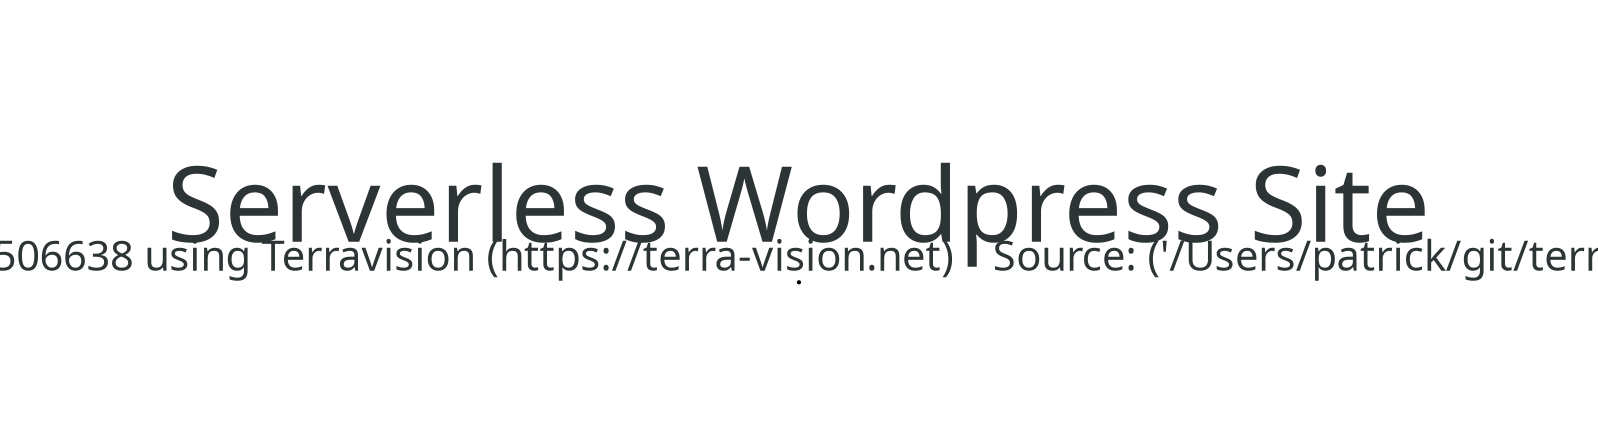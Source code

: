 digraph "Serverless Wordpress Site" {
	graph [bb="0,0,605,64",
		center=true,
		concentrate=true,
		fontcolor="#2D3436",
		fontname="Sans-Serif",
		fontsize=50,
		label="Serverless Wordpress Site",
		labelloc=t,
		lheight=0.76,
		lp="302.5,32.5",
		lwidth=8.18,
		nodesep=2,
		overlap=false,
		pad=1,
		rankdir=TB,
		ranksep=8,
		splines=line
	];
	node [center=true,
		fixedsize=true,
		fontcolor="#2D3436",
		fontname="Sans-Serif",
		fontsize=14,
		height=1.4,
		imagepos=c,
		imagescale=true,
		label="\N",
		labelloc=b,
		shape=box,
		style=rounded,
		width=1.4
	];
	edge [color="#7B8894"];
	"None.None.Node.fd7f7d310e7045a0bd1eab0270598474"	[_footernode=1,
		fontsize=20,
		height=0.013889,
		label="Machine generated at 2022-11-09 14:50:49.506638 using Terravision (https://terra-vision.net)	Source: ('/Users/patrick/git/terraform-examples/\
aws/wordpress_fargate/',)",
		pos="302.5,0.5",
		width=0.013889];
}
